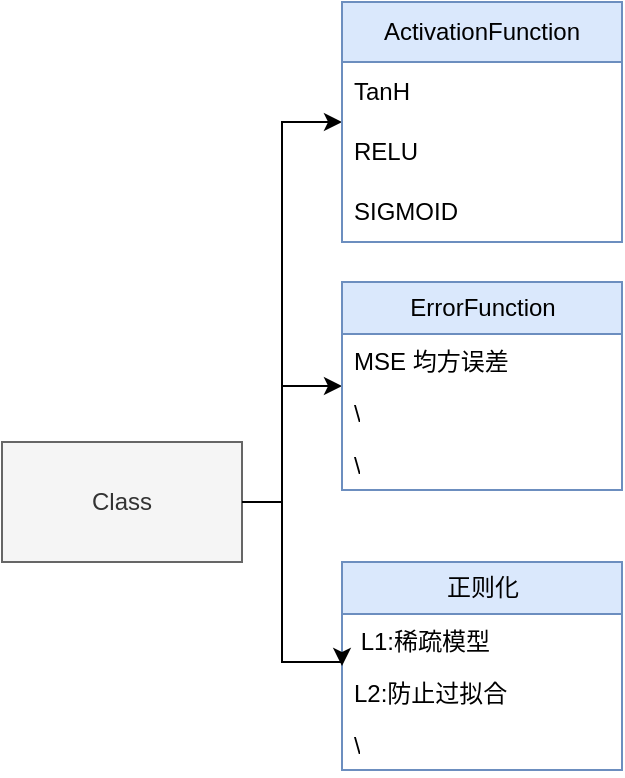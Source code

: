 <mxfile version="20.5.3" type="embed"><diagram id="q8hOvQl7w7mSiIernywP" name="Page-1"><mxGraphModel dx="1600" dy="465" grid="1" gridSize="10" guides="1" tooltips="1" connect="1" arrows="1" fold="1" page="1" pageScale="1" pageWidth="850" pageHeight="1100" math="0" shadow="0"><root><mxCell id="0"/><mxCell id="1" parent="0"/><mxCell id="2" value="Class" style="rounded=0;whiteSpace=wrap;html=1;fillColor=#f5f5f5;fontColor=#333333;strokeColor=#666666;" parent="1" vertex="1"><mxGeometry x="-20" y="230" width="120" height="60" as="geometry"/></mxCell><mxCell id="3" value="" style="edgeStyle=elbowEdgeStyle;elbow=horizontal;endArrow=classic;html=1;rounded=0;exitX=1;exitY=0.5;exitDx=0;exitDy=0;" parent="1" source="2" edge="1"><mxGeometry width="50" height="50" relative="1" as="geometry"><mxPoint x="120" y="270" as="sourcePoint"/><mxPoint x="150" y="70" as="targetPoint"/><Array as="points"><mxPoint x="120" y="350"/><mxPoint x="120" y="110"/><mxPoint x="135" y="80"/></Array></mxGeometry></mxCell><mxCell id="4" value="ActivationFunction" style="swimlane;fontStyle=0;childLayout=stackLayout;horizontal=1;startSize=30;horizontalStack=0;resizeParent=1;resizeParentMax=0;resizeLast=0;collapsible=1;marginBottom=0;whiteSpace=wrap;html=1;fillColor=#dae8fc;strokeColor=#6c8ebf;" vertex="1" parent="1"><mxGeometry x="150" y="10" width="140" height="120" as="geometry"/></mxCell><mxCell id="5" value="TanH" style="text;strokeColor=none;fillColor=none;align=left;verticalAlign=middle;spacingLeft=4;spacingRight=4;overflow=hidden;points=[[0,0.5],[1,0.5]];portConstraint=eastwest;rotatable=0;whiteSpace=wrap;html=1;" vertex="1" parent="4"><mxGeometry y="30" width="140" height="30" as="geometry"/></mxCell><mxCell id="6" value="RELU" style="text;strokeColor=none;fillColor=none;align=left;verticalAlign=middle;spacingLeft=4;spacingRight=4;overflow=hidden;points=[[0,0.5],[1,0.5]];portConstraint=eastwest;rotatable=0;whiteSpace=wrap;html=1;" vertex="1" parent="4"><mxGeometry y="60" width="140" height="30" as="geometry"/></mxCell><mxCell id="7" value="SIGMOID" style="text;strokeColor=none;fillColor=none;align=left;verticalAlign=middle;spacingLeft=4;spacingRight=4;overflow=hidden;points=[[0,0.5],[1,0.5]];portConstraint=eastwest;rotatable=0;whiteSpace=wrap;html=1;" vertex="1" parent="4"><mxGeometry y="90" width="140" height="30" as="geometry"/></mxCell><mxCell id="8" value="" style="edgeStyle=elbowEdgeStyle;elbow=horizontal;endArrow=classic;html=1;rounded=0;entryX=0;entryY=0.5;entryDx=0;entryDy=0;" edge="1" parent="1" target="10"><mxGeometry width="50" height="50" relative="1" as="geometry"><mxPoint x="120" y="260" as="sourcePoint"/><mxPoint x="140" y="210" as="targetPoint"/><Array as="points"><mxPoint x="120" y="320"/><mxPoint x="120" y="250"/></Array></mxGeometry></mxCell><mxCell id="10" value="ErrorFunction" style="swimlane;fontStyle=0;childLayout=stackLayout;horizontal=1;startSize=26;fillColor=#dae8fc;horizontalStack=0;resizeParent=1;resizeParentMax=0;resizeLast=0;collapsible=1;marginBottom=0;html=1;strokeColor=#6c8ebf;" vertex="1" parent="1"><mxGeometry x="150" y="150" width="140" height="104" as="geometry"/></mxCell><mxCell id="12" value="MSE 均方误差" style="text;strokeColor=none;fillColor=none;align=left;verticalAlign=top;spacingLeft=4;spacingRight=4;overflow=hidden;rotatable=0;points=[[0,0.5],[1,0.5]];portConstraint=eastwest;whiteSpace=wrap;html=1;" vertex="1" parent="10"><mxGeometry y="26" width="140" height="26" as="geometry"/></mxCell><mxCell id="13" value="\" style="text;strokeColor=none;fillColor=none;align=left;verticalAlign=top;spacingLeft=4;spacingRight=4;overflow=hidden;rotatable=0;points=[[0,0.5],[1,0.5]];portConstraint=eastwest;whiteSpace=wrap;html=1;" vertex="1" parent="10"><mxGeometry y="52" width="140" height="26" as="geometry"/></mxCell><mxCell id="11" value="\" style="text;strokeColor=none;fillColor=none;align=left;verticalAlign=top;spacingLeft=4;spacingRight=4;overflow=hidden;rotatable=0;points=[[0,0.5],[1,0.5]];portConstraint=eastwest;whiteSpace=wrap;html=1;" vertex="1" parent="10"><mxGeometry y="78" width="140" height="26" as="geometry"/></mxCell><mxCell id="14" value="正则化" style="swimlane;fontStyle=0;childLayout=stackLayout;horizontal=1;startSize=26;fillColor=#dae8fc;horizontalStack=0;resizeParent=1;resizeParentMax=0;resizeLast=0;collapsible=1;marginBottom=0;html=1;strokeColor=#6c8ebf;" vertex="1" parent="1"><mxGeometry x="150" y="290" width="140" height="104" as="geometry"/></mxCell><mxCell id="15" value="&amp;nbsp;L1:稀疏模型" style="text;strokeColor=none;fillColor=none;align=left;verticalAlign=top;spacingLeft=4;spacingRight=4;overflow=hidden;rotatable=0;points=[[0,0.5],[1,0.5]];portConstraint=eastwest;whiteSpace=wrap;html=1;" vertex="1" parent="14"><mxGeometry y="26" width="140" height="26" as="geometry"/></mxCell><mxCell id="16" value="L2:防止过拟合" style="text;strokeColor=none;fillColor=none;align=left;verticalAlign=top;spacingLeft=4;spacingRight=4;overflow=hidden;rotatable=0;points=[[0,0.5],[1,0.5]];portConstraint=eastwest;whiteSpace=wrap;html=1;" vertex="1" parent="14"><mxGeometry y="52" width="140" height="26" as="geometry"/></mxCell><mxCell id="17" value="\" style="text;strokeColor=none;fillColor=none;align=left;verticalAlign=top;spacingLeft=4;spacingRight=4;overflow=hidden;rotatable=0;points=[[0,0.5],[1,0.5]];portConstraint=eastwest;whiteSpace=wrap;html=1;" vertex="1" parent="14"><mxGeometry y="78" width="140" height="26" as="geometry"/></mxCell><mxCell id="19" value="" style="edgeStyle=segmentEdgeStyle;endArrow=classic;html=1;rounded=0;entryX=0;entryY=0.5;entryDx=0;entryDy=0;" edge="1" parent="1" target="14"><mxGeometry width="50" height="50" relative="1" as="geometry"><mxPoint x="120" y="260" as="sourcePoint"/><mxPoint x="130" y="290" as="targetPoint"/><Array as="points"><mxPoint x="120" y="340"/><mxPoint x="150" y="340"/></Array></mxGeometry></mxCell></root></mxGraphModel></diagram></mxfile>